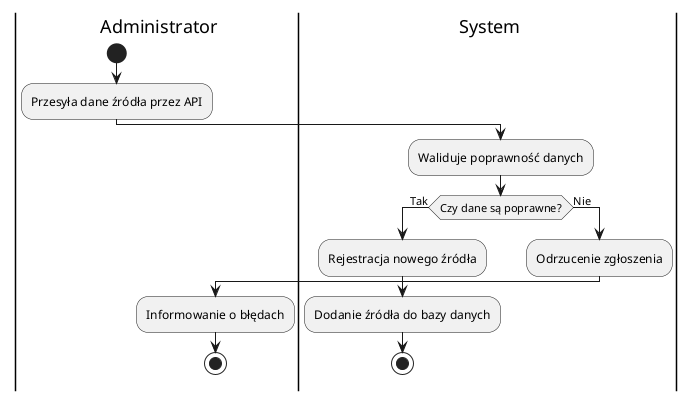 @startuml
|a| Administrator
start
:Przesyła dane źródła przez API;

|s| System
:Waliduje poprawność danych;

if (Czy dane są poprawne?) then (Tak)
  :Rejestracja nowego źródła;
  :Dodanie źródła do bazy danych;
stop
else (Nie)
  :Odrzucenie zgłoszenia;
  |a| Administrator
  :Informowanie o błędach;
stop
endif
@enduml

